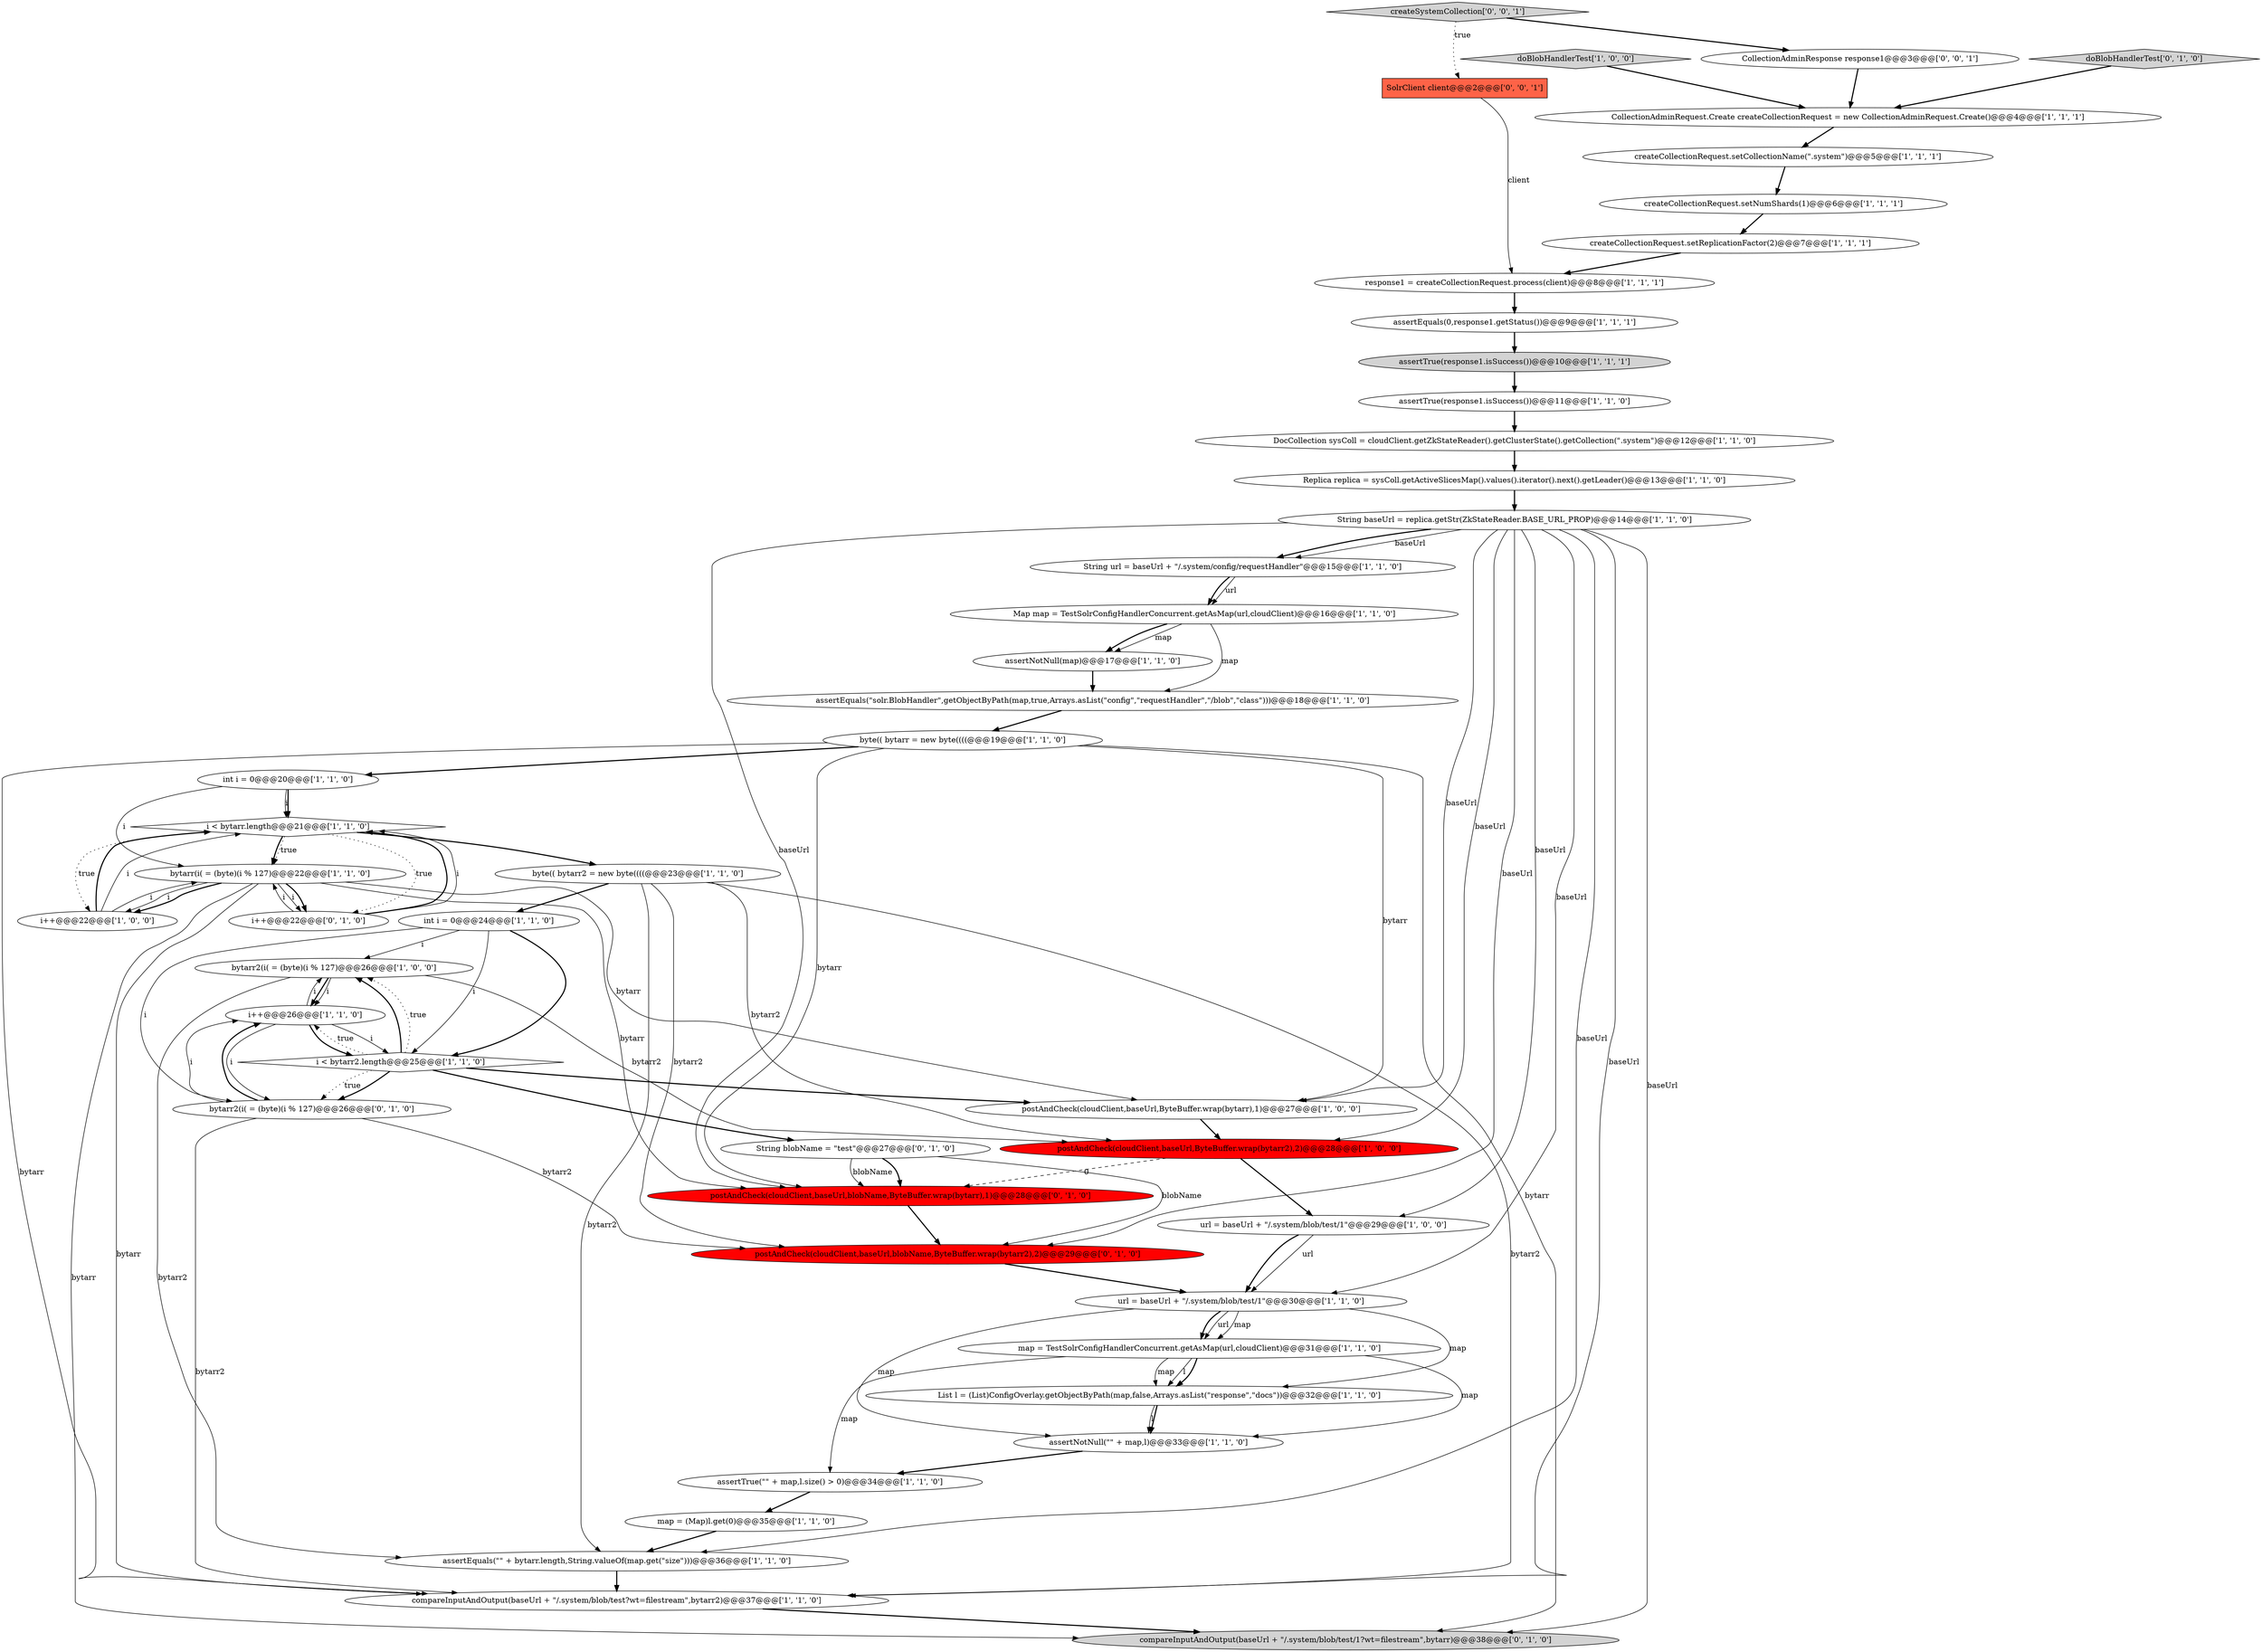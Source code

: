 digraph {
21 [style = filled, label = "byte(( bytarr = new byte((((@@@19@@@['1', '1', '0']", fillcolor = white, shape = ellipse image = "AAA0AAABBB1BBB"];
11 [style = filled, label = "bytarr2(i( = (byte)(i % 127)@@@26@@@['1', '0', '0']", fillcolor = white, shape = ellipse image = "AAA0AAABBB1BBB"];
10 [style = filled, label = "List l = (List)ConfigOverlay.getObjectByPath(map,false,Arrays.asList(\"response\",\"docs\"))@@@32@@@['1', '1', '0']", fillcolor = white, shape = ellipse image = "AAA0AAABBB1BBB"];
37 [style = filled, label = "bytarr2(i( = (byte)(i % 127)@@@26@@@['0', '1', '0']", fillcolor = white, shape = ellipse image = "AAA0AAABBB2BBB"];
14 [style = filled, label = "String url = baseUrl + \"/.system/config/requestHandler\"@@@15@@@['1', '1', '0']", fillcolor = white, shape = ellipse image = "AAA0AAABBB1BBB"];
45 [style = filled, label = "createSystemCollection['0', '0', '1']", fillcolor = lightgray, shape = diamond image = "AAA0AAABBB3BBB"];
40 [style = filled, label = "doBlobHandlerTest['0', '1', '0']", fillcolor = lightgray, shape = diamond image = "AAA0AAABBB2BBB"];
3 [style = filled, label = "i < bytarr.length@@@21@@@['1', '1', '0']", fillcolor = white, shape = diamond image = "AAA0AAABBB1BBB"];
20 [style = filled, label = "assertEquals(\"\" + bytarr.length,String.valueOf(map.get(\"size\")))@@@36@@@['1', '1', '0']", fillcolor = white, shape = ellipse image = "AAA0AAABBB1BBB"];
13 [style = filled, label = "CollectionAdminRequest.Create createCollectionRequest = new CollectionAdminRequest.Create()@@@4@@@['1', '1', '1']", fillcolor = white, shape = ellipse image = "AAA0AAABBB1BBB"];
36 [style = filled, label = "createCollectionRequest.setCollectionName(\".system\")@@@5@@@['1', '1', '1']", fillcolor = white, shape = ellipse image = "AAA0AAABBB1BBB"];
38 [style = filled, label = "String blobName = \"test\"@@@27@@@['0', '1', '0']", fillcolor = white, shape = ellipse image = "AAA0AAABBB2BBB"];
23 [style = filled, label = "byte(( bytarr2 = new byte((((@@@23@@@['1', '1', '0']", fillcolor = white, shape = ellipse image = "AAA0AAABBB1BBB"];
18 [style = filled, label = "assertTrue(response1.isSuccess())@@@10@@@['1', '1', '1']", fillcolor = lightgray, shape = ellipse image = "AAA0AAABBB1BBB"];
42 [style = filled, label = "postAndCheck(cloudClient,baseUrl,blobName,ByteBuffer.wrap(bytarr2),2)@@@29@@@['0', '1', '0']", fillcolor = red, shape = ellipse image = "AAA1AAABBB2BBB"];
25 [style = filled, label = "bytarr(i( = (byte)(i % 127)@@@22@@@['1', '1', '0']", fillcolor = white, shape = ellipse image = "AAA0AAABBB1BBB"];
12 [style = filled, label = "i++@@@26@@@['1', '1', '0']", fillcolor = white, shape = ellipse image = "AAA0AAABBB1BBB"];
26 [style = filled, label = "doBlobHandlerTest['1', '0', '0']", fillcolor = lightgray, shape = diamond image = "AAA0AAABBB1BBB"];
17 [style = filled, label = "postAndCheck(cloudClient,baseUrl,ByteBuffer.wrap(bytarr2),2)@@@28@@@['1', '0', '0']", fillcolor = red, shape = ellipse image = "AAA1AAABBB1BBB"];
15 [style = filled, label = "url = baseUrl + \"/.system/blob/test/1\"@@@30@@@['1', '1', '0']", fillcolor = white, shape = ellipse image = "AAA0AAABBB1BBB"];
22 [style = filled, label = "DocCollection sysColl = cloudClient.getZkStateReader().getClusterState().getCollection(\".system\")@@@12@@@['1', '1', '0']", fillcolor = white, shape = ellipse image = "AAA0AAABBB1BBB"];
29 [style = filled, label = "compareInputAndOutput(baseUrl + \"/.system/blob/test?wt=filestream\",bytarr2)@@@37@@@['1', '1', '0']", fillcolor = white, shape = ellipse image = "AAA0AAABBB1BBB"];
0 [style = filled, label = "Replica replica = sysColl.getActiveSlicesMap().values().iterator().next().getLeader()@@@13@@@['1', '1', '0']", fillcolor = white, shape = ellipse image = "AAA0AAABBB1BBB"];
6 [style = filled, label = "int i = 0@@@24@@@['1', '1', '0']", fillcolor = white, shape = ellipse image = "AAA0AAABBB1BBB"];
39 [style = filled, label = "postAndCheck(cloudClient,baseUrl,blobName,ByteBuffer.wrap(bytarr),1)@@@28@@@['0', '1', '0']", fillcolor = red, shape = ellipse image = "AAA1AAABBB2BBB"];
7 [style = filled, label = "response1 = createCollectionRequest.process(client)@@@8@@@['1', '1', '1']", fillcolor = white, shape = ellipse image = "AAA0AAABBB1BBB"];
33 [style = filled, label = "assertEquals(0,response1.getStatus())@@@9@@@['1', '1', '1']", fillcolor = white, shape = ellipse image = "AAA0AAABBB1BBB"];
43 [style = filled, label = "i++@@@22@@@['0', '1', '0']", fillcolor = white, shape = ellipse image = "AAA0AAABBB2BBB"];
16 [style = filled, label = "Map map = TestSolrConfigHandlerConcurrent.getAsMap(url,cloudClient)@@@16@@@['1', '1', '0']", fillcolor = white, shape = ellipse image = "AAA0AAABBB1BBB"];
35 [style = filled, label = "int i = 0@@@20@@@['1', '1', '0']", fillcolor = white, shape = ellipse image = "AAA0AAABBB1BBB"];
4 [style = filled, label = "assertTrue(\"\" + map,l.size() > 0)@@@34@@@['1', '1', '0']", fillcolor = white, shape = ellipse image = "AAA0AAABBB1BBB"];
1 [style = filled, label = "String baseUrl = replica.getStr(ZkStateReader.BASE_URL_PROP)@@@14@@@['1', '1', '0']", fillcolor = white, shape = ellipse image = "AAA0AAABBB1BBB"];
5 [style = filled, label = "url = baseUrl + \"/.system/blob/test/1\"@@@29@@@['1', '0', '0']", fillcolor = white, shape = ellipse image = "AAA0AAABBB1BBB"];
46 [style = filled, label = "SolrClient client@@@2@@@['0', '0', '1']", fillcolor = tomato, shape = box image = "AAA0AAABBB3BBB"];
28 [style = filled, label = "map = (Map)l.get(0)@@@35@@@['1', '1', '0']", fillcolor = white, shape = ellipse image = "AAA0AAABBB1BBB"];
31 [style = filled, label = "assertEquals(\"solr.BlobHandler\",getObjectByPath(map,true,Arrays.asList(\"config\",\"requestHandler\",\"/blob\",\"class\")))@@@18@@@['1', '1', '0']", fillcolor = white, shape = ellipse image = "AAA0AAABBB1BBB"];
34 [style = filled, label = "assertTrue(response1.isSuccess())@@@11@@@['1', '1', '0']", fillcolor = white, shape = ellipse image = "AAA0AAABBB1BBB"];
44 [style = filled, label = "CollectionAdminResponse response1@@@3@@@['0', '0', '1']", fillcolor = white, shape = ellipse image = "AAA0AAABBB3BBB"];
30 [style = filled, label = "assertNotNull(\"\" + map,l)@@@33@@@['1', '1', '0']", fillcolor = white, shape = ellipse image = "AAA0AAABBB1BBB"];
19 [style = filled, label = "i < bytarr2.length@@@25@@@['1', '1', '0']", fillcolor = white, shape = diamond image = "AAA0AAABBB1BBB"];
27 [style = filled, label = "createCollectionRequest.setReplicationFactor(2)@@@7@@@['1', '1', '1']", fillcolor = white, shape = ellipse image = "AAA0AAABBB1BBB"];
9 [style = filled, label = "postAndCheck(cloudClient,baseUrl,ByteBuffer.wrap(bytarr),1)@@@27@@@['1', '0', '0']", fillcolor = white, shape = ellipse image = "AAA0AAABBB1BBB"];
24 [style = filled, label = "createCollectionRequest.setNumShards(1)@@@6@@@['1', '1', '1']", fillcolor = white, shape = ellipse image = "AAA0AAABBB1BBB"];
32 [style = filled, label = "map = TestSolrConfigHandlerConcurrent.getAsMap(url,cloudClient)@@@31@@@['1', '1', '0']", fillcolor = white, shape = ellipse image = "AAA0AAABBB1BBB"];
41 [style = filled, label = "compareInputAndOutput(baseUrl + \"/.system/blob/test/1?wt=filestream\",bytarr)@@@38@@@['0', '1', '0']", fillcolor = lightgray, shape = ellipse image = "AAA0AAABBB2BBB"];
8 [style = filled, label = "i++@@@22@@@['1', '0', '0']", fillcolor = white, shape = ellipse image = "AAA0AAABBB1BBB"];
2 [style = filled, label = "assertNotNull(map)@@@17@@@['1', '1', '0']", fillcolor = white, shape = ellipse image = "AAA0AAABBB1BBB"];
25->39 [style = solid, label="bytarr"];
15->32 [style = solid, label="url"];
12->37 [style = solid, label="i"];
25->43 [style = solid, label="i"];
28->20 [style = bold, label=""];
21->41 [style = solid, label="bytarr"];
37->12 [style = solid, label="i"];
11->20 [style = solid, label="bytarr2"];
5->15 [style = bold, label=""];
19->11 [style = bold, label=""];
25->43 [style = bold, label=""];
31->21 [style = bold, label=""];
40->13 [style = bold, label=""];
38->39 [style = bold, label=""];
25->29 [style = solid, label="bytarr"];
3->25 [style = dotted, label="true"];
43->3 [style = bold, label=""];
35->3 [style = solid, label="i"];
35->25 [style = solid, label="i"];
36->24 [style = bold, label=""];
22->0 [style = bold, label=""];
15->10 [style = solid, label="map"];
33->18 [style = bold, label=""];
19->9 [style = bold, label=""];
19->11 [style = dotted, label="true"];
13->36 [style = bold, label=""];
27->7 [style = bold, label=""];
21->35 [style = bold, label=""];
1->9 [style = solid, label="baseUrl"];
32->10 [style = solid, label="l"];
24->27 [style = bold, label=""];
42->15 [style = bold, label=""];
2->31 [style = bold, label=""];
14->16 [style = bold, label=""];
17->5 [style = bold, label=""];
15->32 [style = solid, label="map"];
12->19 [style = solid, label="i"];
46->7 [style = solid, label="client"];
6->19 [style = solid, label="i"];
1->41 [style = solid, label="baseUrl"];
1->15 [style = solid, label="baseUrl"];
11->17 [style = solid, label="bytarr2"];
9->17 [style = bold, label=""];
11->12 [style = bold, label=""];
19->37 [style = dotted, label="true"];
32->10 [style = bold, label=""];
26->13 [style = bold, label=""];
21->39 [style = solid, label="bytarr"];
21->9 [style = solid, label="bytarr"];
19->37 [style = bold, label=""];
1->5 [style = solid, label="baseUrl"];
8->25 [style = solid, label="i"];
7->33 [style = bold, label=""];
3->23 [style = bold, label=""];
1->20 [style = solid, label="baseUrl"];
11->12 [style = solid, label="i"];
1->42 [style = solid, label="baseUrl"];
5->15 [style = solid, label="url"];
12->11 [style = solid, label="i"];
43->25 [style = solid, label="i"];
1->17 [style = solid, label="baseUrl"];
39->42 [style = bold, label=""];
19->38 [style = bold, label=""];
6->37 [style = solid, label="i"];
32->10 [style = solid, label="map"];
17->39 [style = dashed, label="0"];
35->3 [style = bold, label=""];
45->46 [style = dotted, label="true"];
32->4 [style = solid, label="map"];
18->34 [style = bold, label=""];
8->3 [style = bold, label=""];
38->39 [style = solid, label="blobName"];
19->12 [style = dotted, label="true"];
3->43 [style = dotted, label="true"];
16->2 [style = solid, label="map"];
23->20 [style = solid, label="bytarr2"];
45->44 [style = bold, label=""];
37->12 [style = bold, label=""];
10->30 [style = solid, label="l"];
15->30 [style = solid, label="map"];
25->9 [style = solid, label="bytarr"];
43->3 [style = solid, label="i"];
0->1 [style = bold, label=""];
23->6 [style = bold, label=""];
25->8 [style = solid, label="i"];
1->39 [style = solid, label="baseUrl"];
14->16 [style = solid, label="url"];
10->30 [style = bold, label=""];
8->3 [style = solid, label="i"];
23->29 [style = solid, label="bytarr2"];
20->29 [style = bold, label=""];
3->25 [style = bold, label=""];
29->41 [style = bold, label=""];
1->29 [style = solid, label="baseUrl"];
16->31 [style = solid, label="map"];
21->29 [style = solid, label="bytarr"];
25->41 [style = solid, label="bytarr"];
6->19 [style = bold, label=""];
16->2 [style = bold, label=""];
23->42 [style = solid, label="bytarr2"];
1->14 [style = solid, label="baseUrl"];
4->28 [style = bold, label=""];
34->22 [style = bold, label=""];
6->11 [style = solid, label="i"];
30->4 [style = bold, label=""];
37->42 [style = solid, label="bytarr2"];
44->13 [style = bold, label=""];
1->14 [style = bold, label=""];
25->8 [style = bold, label=""];
38->42 [style = solid, label="blobName"];
12->19 [style = bold, label=""];
15->32 [style = bold, label=""];
3->8 [style = dotted, label="true"];
37->29 [style = solid, label="bytarr2"];
32->30 [style = solid, label="map"];
23->17 [style = solid, label="bytarr2"];
}
